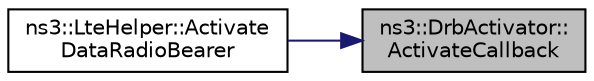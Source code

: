 digraph "ns3::DrbActivator::ActivateCallback"
{
 // LATEX_PDF_SIZE
  edge [fontname="Helvetica",fontsize="10",labelfontname="Helvetica",labelfontsize="10"];
  node [fontname="Helvetica",fontsize="10",shape=record];
  rankdir="RL";
  Node1 [label="ns3::DrbActivator::\lActivateCallback",height=0.2,width=0.4,color="black", fillcolor="grey75", style="filled", fontcolor="black",tooltip="Function hooked to the Enb RRC Connection Established trace source Fired upon successful RRC connecti..."];
  Node1 -> Node2 [dir="back",color="midnightblue",fontsize="10",style="solid",fontname="Helvetica"];
  Node2 [label="ns3::LteHelper::Activate\lDataRadioBearer",height=0.2,width=0.4,color="black", fillcolor="white", style="filled",URL="$classns3_1_1_lte_helper.html#a93de068f676cc2ad235df74d23ecb54e",tooltip="Activate a Data Radio Bearer on a UE device (for LTE-only simulation)."];
}
